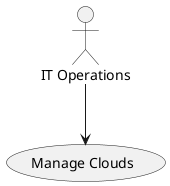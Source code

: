 @startuml


usecase "Manage Clouds" as ManageClouds

Actor "IT Operations" as ITOperations

ITOperations --> ManageClouds



@enduml
